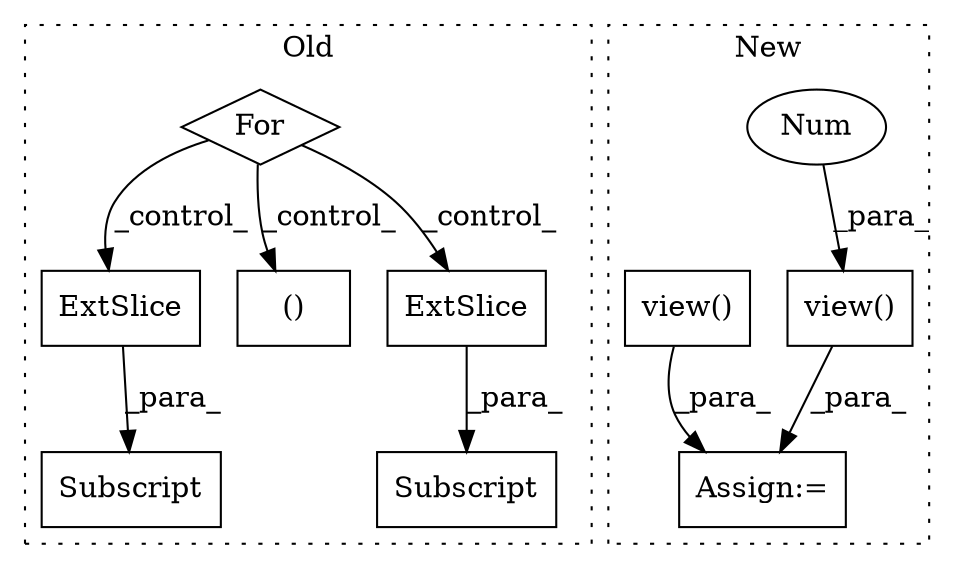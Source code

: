 digraph G {
subgraph cluster0 {
1 [label="Subscript" a="63" s="1532,0" l="11,0" shape="box"];
4 [label="ExtSlice" a="85" s="1532" l="1" shape="box"];
6 [label="For" a="107" s="1447,1467" l="4,14" shape="diamond"];
7 [label="()" a="54" s="1859" l="5" shape="box"];
9 [label="ExtSlice" a="85" s="1487" l="1" shape="box"];
10 [label="Subscript" a="63" s="1487,0" l="12,0" shape="box"];
label = "Old";
style="dotted";
}
subgraph cluster1 {
2 [label="view()" a="75" s="2465,2482" l="7,1" shape="box"];
3 [label="Num" a="76" s="2475" l="1" shape="ellipse"];
5 [label="Assign:=" a="68" s="2735" l="3" shape="box"];
8 [label="view()" a="75" s="2413,2430" l="7,1" shape="box"];
label = "New";
style="dotted";
}
2 -> 5 [label="_para_"];
3 -> 2 [label="_para_"];
4 -> 1 [label="_para_"];
6 -> 7 [label="_control_"];
6 -> 4 [label="_control_"];
6 -> 9 [label="_control_"];
8 -> 5 [label="_para_"];
9 -> 10 [label="_para_"];
}